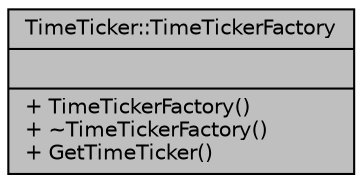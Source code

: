 digraph "TimeTicker::TimeTickerFactory"
{
 // INTERACTIVE_SVG=YES
 // LATEX_PDF_SIZE
  edge [fontname="Helvetica",fontsize="10",labelfontname="Helvetica",labelfontsize="10"];
  node [fontname="Helvetica",fontsize="10",shape=record];
  Node1 [label="{TimeTicker::TimeTickerFactory\n||+ TimeTickerFactory()\l+ ~TimeTickerFactory()\l+ GetTimeTicker()\l}",height=0.2,width=0.4,color="black", fillcolor="grey75", style="filled", fontcolor="black",tooltip=" "];
}
